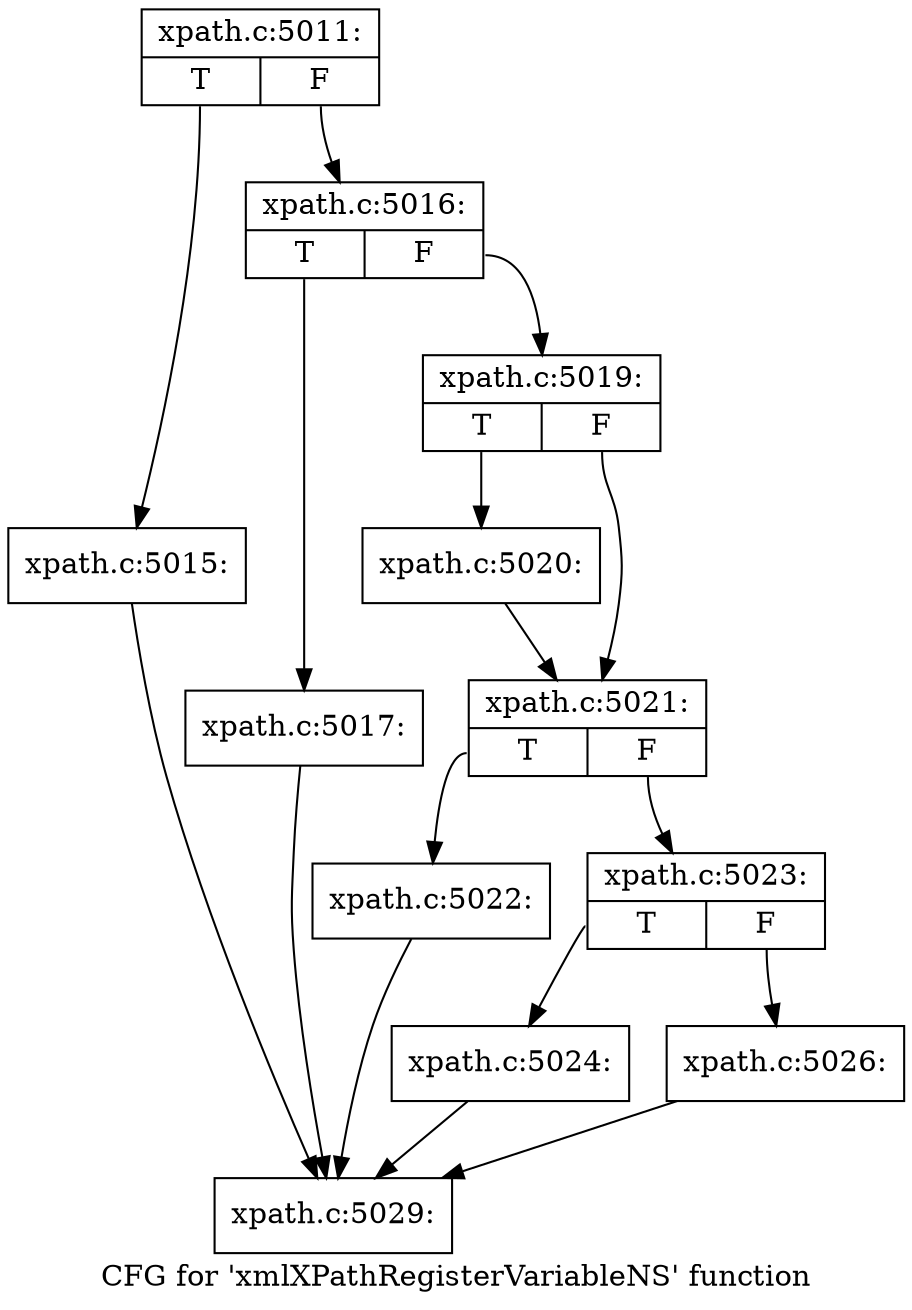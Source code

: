 digraph "CFG for 'xmlXPathRegisterVariableNS' function" {
	label="CFG for 'xmlXPathRegisterVariableNS' function";

	Node0x487f300 [shape=record,label="{xpath.c:5011:|{<s0>T|<s1>F}}"];
	Node0x487f300:s0 -> Node0x4880dd0;
	Node0x487f300:s1 -> Node0x4880e20;
	Node0x4880dd0 [shape=record,label="{xpath.c:5015:}"];
	Node0x4880dd0 -> Node0x487f1f0;
	Node0x4880e20 [shape=record,label="{xpath.c:5016:|{<s0>T|<s1>F}}"];
	Node0x4880e20:s0 -> Node0x48812e0;
	Node0x4880e20:s1 -> Node0x4881330;
	Node0x48812e0 [shape=record,label="{xpath.c:5017:}"];
	Node0x48812e0 -> Node0x487f1f0;
	Node0x4881330 [shape=record,label="{xpath.c:5019:|{<s0>T|<s1>F}}"];
	Node0x4881330:s0 -> Node0x47c1b20;
	Node0x4881330:s1 -> Node0x47c1b70;
	Node0x47c1b20 [shape=record,label="{xpath.c:5020:}"];
	Node0x47c1b20 -> Node0x47c1b70;
	Node0x47c1b70 [shape=record,label="{xpath.c:5021:|{<s0>T|<s1>F}}"];
	Node0x47c1b70:s0 -> Node0x48827f0;
	Node0x47c1b70:s1 -> Node0x4882840;
	Node0x48827f0 [shape=record,label="{xpath.c:5022:}"];
	Node0x48827f0 -> Node0x487f1f0;
	Node0x4882840 [shape=record,label="{xpath.c:5023:|{<s0>T|<s1>F}}"];
	Node0x4882840:s0 -> Node0x4882e30;
	Node0x4882840:s1 -> Node0x4882e80;
	Node0x4882e30 [shape=record,label="{xpath.c:5024:}"];
	Node0x4882e30 -> Node0x487f1f0;
	Node0x4882e80 [shape=record,label="{xpath.c:5026:}"];
	Node0x4882e80 -> Node0x487f1f0;
	Node0x487f1f0 [shape=record,label="{xpath.c:5029:}"];
}
